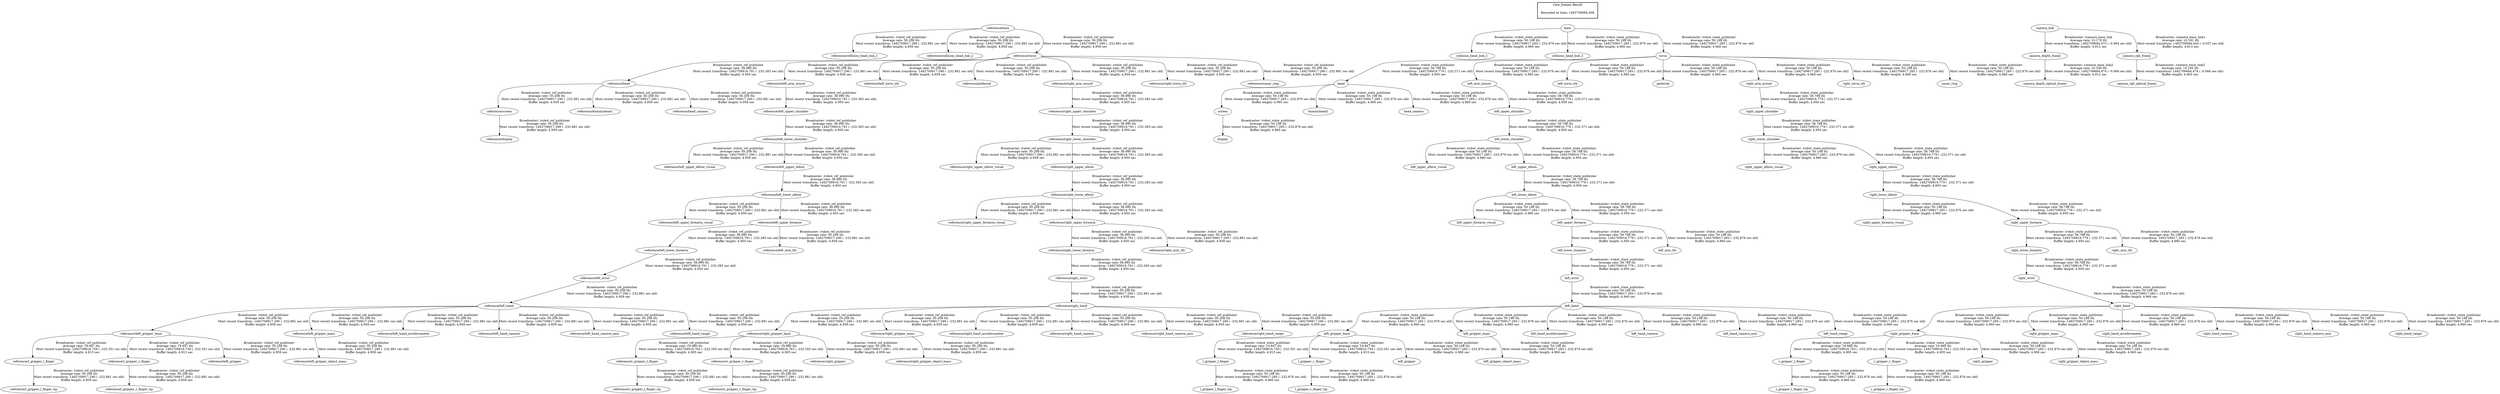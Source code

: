 digraph G {
"reference/base" -> "reference/collision_head_link_1"[label="Broadcaster: /robot_ref_publisher\nAverage rate: 50.208 Hz\nMost recent transform: 1492709917.290 ( -232.881 sec old)\nBuffer length: 4.959 sec\n"];
"reference/base" -> "reference/collision_head_link_2"[label="Broadcaster: /robot_ref_publisher\nAverage rate: 50.208 Hz\nMost recent transform: 1492709917.290 ( -232.881 sec old)\nBuffer length: 4.959 sec\n"];
"reference/screen" -> "reference/display"[label="Broadcaster: /robot_ref_publisher\nAverage rate: 50.208 Hz\nMost recent transform: 1492709917.290 ( -232.881 sec old)\nBuffer length: 4.959 sec\n"];
"reference/head" -> "reference/screen"[label="Broadcaster: /robot_ref_publisher\nAverage rate: 50.208 Hz\nMost recent transform: 1492709917.290 ( -232.881 sec old)\nBuffer length: 4.959 sec\n"];
"reference/head" -> "reference/dummyhead1"[label="Broadcaster: /robot_ref_publisher\nAverage rate: 50.208 Hz\nMost recent transform: 1492709917.290 ( -232.881 sec old)\nBuffer length: 4.959 sec\n"];
"reference/torso" -> "reference/head"[label="Broadcaster: /robot_ref_publisher\nAverage rate: 38.990 Hz\nMost recent transform: 1492709916.791 ( -232.383 sec old)\nBuffer length: 4.950 sec\n"];
"reference/head" -> "reference/head_camera"[label="Broadcaster: /robot_ref_publisher\nAverage rate: 50.208 Hz\nMost recent transform: 1492709917.290 ( -232.881 sec old)\nBuffer length: 4.959 sec\n"];
"reference/l_gripper_l_finger" -> "reference/l_gripper_l_finger_tip"[label="Broadcaster: /robot_ref_publisher\nAverage rate: 50.208 Hz\nMost recent transform: 1492709917.290 ( -232.881 sec old)\nBuffer length: 4.959 sec\n"];
"reference/left_gripper_base" -> "reference/l_gripper_l_finger"[label="Broadcaster: /robot_ref_publisher\nAverage rate: 19.947 Hz\nMost recent transform: 1492709916.759 ( -232.351 sec old)\nBuffer length: 4.913 sec\n"];
"reference/l_gripper_r_finger" -> "reference/l_gripper_r_finger_tip"[label="Broadcaster: /robot_ref_publisher\nAverage rate: 50.208 Hz\nMost recent transform: 1492709917.290 ( -232.881 sec old)\nBuffer length: 4.959 sec\n"];
"reference/left_gripper_base" -> "reference/l_gripper_r_finger"[label="Broadcaster: /robot_ref_publisher\nAverage rate: 19.947 Hz\nMost recent transform: 1492709916.759 ( -232.351 sec old)\nBuffer length: 4.913 sec\n"];
"reference/left_lower_shoulder" -> "reference/left_upper_elbow_visual"[label="Broadcaster: /robot_ref_publisher\nAverage rate: 50.208 Hz\nMost recent transform: 1492709917.290 ( -232.881 sec old)\nBuffer length: 4.959 sec\n"];
"reference/left_upper_shoulder" -> "reference/left_lower_shoulder"[label="Broadcaster: /robot_ref_publisher\nAverage rate: 38.990 Hz\nMost recent transform: 1492709916.791 ( -232.383 sec old)\nBuffer length: 4.950 sec\n"];
"reference/left_gripper_base" -> "reference/left_gripper"[label="Broadcaster: /robot_ref_publisher\nAverage rate: 50.208 Hz\nMost recent transform: 1492709917.290 ( -232.881 sec old)\nBuffer length: 4.959 sec\n"];
"reference/left_hand" -> "reference/left_gripper_base"[label="Broadcaster: /robot_ref_publisher\nAverage rate: 50.208 Hz\nMost recent transform: 1492709917.290 ( -232.881 sec old)\nBuffer length: 4.959 sec\n"];
"reference/left_wrist" -> "reference/left_hand"[label="Broadcaster: /robot_ref_publisher\nAverage rate: 50.208 Hz\nMost recent transform: 1492709917.290 ( -232.881 sec old)\nBuffer length: 4.959 sec\n"];
"reference/left_hand" -> "reference/left_gripper_mass"[label="Broadcaster: /robot_ref_publisher\nAverage rate: 50.208 Hz\nMost recent transform: 1492709917.290 ( -232.881 sec old)\nBuffer length: 4.959 sec\n"];
"reference/left_gripper_mass" -> "reference/left_gripper_object_mass"[label="Broadcaster: /robot_ref_publisher\nAverage rate: 50.208 Hz\nMost recent transform: 1492709917.290 ( -232.881 sec old)\nBuffer length: 4.959 sec\n"];
"reference/left_lower_forearm" -> "reference/left_wrist"[label="Broadcaster: /robot_ref_publisher\nAverage rate: 38.990 Hz\nMost recent transform: 1492709916.791 ( -232.383 sec old)\nBuffer length: 4.950 sec\n"];
"reference/left_hand" -> "reference/left_hand_accelerometer"[label="Broadcaster: /robot_ref_publisher\nAverage rate: 50.208 Hz\nMost recent transform: 1492709917.290 ( -232.881 sec old)\nBuffer length: 4.959 sec\n"];
"reference/left_hand" -> "reference/left_hand_camera"[label="Broadcaster: /robot_ref_publisher\nAverage rate: 50.208 Hz\nMost recent transform: 1492709917.290 ( -232.881 sec old)\nBuffer length: 4.959 sec\n"];
"reference/left_hand" -> "reference/left_hand_camera_axis"[label="Broadcaster: /robot_ref_publisher\nAverage rate: 50.208 Hz\nMost recent transform: 1492709917.290 ( -232.881 sec old)\nBuffer length: 4.959 sec\n"];
"reference/left_hand" -> "reference/left_hand_range"[label="Broadcaster: /robot_ref_publisher\nAverage rate: 50.208 Hz\nMost recent transform: 1492709917.290 ( -232.881 sec old)\nBuffer length: 4.959 sec\n"];
"reference/torso" -> "reference/left_arm_mount"[label="Broadcaster: /robot_ref_publisher\nAverage rate: 50.208 Hz\nMost recent transform: 1492709917.290 ( -232.881 sec old)\nBuffer length: 4.959 sec\n"];
"reference/base" -> "reference/torso"[label="Broadcaster: /robot_ref_publisher\nAverage rate: 50.208 Hz\nMost recent transform: 1492709917.290 ( -232.881 sec old)\nBuffer length: 4.959 sec\n"];
"reference/torso" -> "reference/left_torso_itb"[label="Broadcaster: /robot_ref_publisher\nAverage rate: 50.208 Hz\nMost recent transform: 1492709917.290 ( -232.881 sec old)\nBuffer length: 4.959 sec\n"];
"reference/left_lower_elbow" -> "reference/left_upper_forearm_visual"[label="Broadcaster: /robot_ref_publisher\nAverage rate: 50.208 Hz\nMost recent transform: 1492709917.290 ( -232.881 sec old)\nBuffer length: 4.959 sec\n"];
"reference/left_upper_elbow" -> "reference/left_lower_elbow"[label="Broadcaster: /robot_ref_publisher\nAverage rate: 38.990 Hz\nMost recent transform: 1492709916.791 ( -232.383 sec old)\nBuffer length: 4.950 sec\n"];
"reference/left_upper_forearm" -> "reference/left_arm_itb"[label="Broadcaster: /robot_ref_publisher\nAverage rate: 50.208 Hz\nMost recent transform: 1492709917.290 ( -232.881 sec old)\nBuffer length: 4.959 sec\n"];
"reference/left_lower_elbow" -> "reference/left_upper_forearm"[label="Broadcaster: /robot_ref_publisher\nAverage rate: 38.990 Hz\nMost recent transform: 1492709916.791 ( -232.383 sec old)\nBuffer length: 4.950 sec\n"];
"reference/torso" -> "reference/pedestal"[label="Broadcaster: /robot_ref_publisher\nAverage rate: 50.208 Hz\nMost recent transform: 1492709917.290 ( -232.881 sec old)\nBuffer length: 4.959 sec\n"];
"reference/r_gripper_l_finger" -> "reference/r_gripper_l_finger_tip"[label="Broadcaster: /robot_ref_publisher\nAverage rate: 50.208 Hz\nMost recent transform: 1492709917.290 ( -232.881 sec old)\nBuffer length: 4.959 sec\n"];
"reference/right_gripper_base" -> "reference/r_gripper_l_finger"[label="Broadcaster: /robot_ref_publisher\nAverage rate: 19.980 Hz\nMost recent transform: 1492709916.763 ( -232.355 sec old)\nBuffer length: 4.905 sec\n"];
"reference/r_gripper_r_finger" -> "reference/r_gripper_r_finger_tip"[label="Broadcaster: /robot_ref_publisher\nAverage rate: 50.208 Hz\nMost recent transform: 1492709917.290 ( -232.881 sec old)\nBuffer length: 4.959 sec\n"];
"reference/right_gripper_base" -> "reference/r_gripper_r_finger"[label="Broadcaster: /robot_ref_publisher\nAverage rate: 19.980 Hz\nMost recent transform: 1492709916.763 ( -232.355 sec old)\nBuffer length: 4.905 sec\n"];
"reference/right_lower_shoulder" -> "reference/right_upper_elbow_visual"[label="Broadcaster: /robot_ref_publisher\nAverage rate: 50.208 Hz\nMost recent transform: 1492709917.290 ( -232.881 sec old)\nBuffer length: 4.959 sec\n"];
"reference/right_upper_shoulder" -> "reference/right_lower_shoulder"[label="Broadcaster: /robot_ref_publisher\nAverage rate: 38.990 Hz\nMost recent transform: 1492709916.791 ( -232.383 sec old)\nBuffer length: 4.950 sec\n"];
"reference/right_gripper_base" -> "reference/right_gripper"[label="Broadcaster: /robot_ref_publisher\nAverage rate: 50.208 Hz\nMost recent transform: 1492709917.290 ( -232.881 sec old)\nBuffer length: 4.959 sec\n"];
"reference/right_hand" -> "reference/right_gripper_base"[label="Broadcaster: /robot_ref_publisher\nAverage rate: 50.208 Hz\nMost recent transform: 1492709917.290 ( -232.881 sec old)\nBuffer length: 4.959 sec\n"];
"reference/right_wrist" -> "reference/right_hand"[label="Broadcaster: /robot_ref_publisher\nAverage rate: 50.208 Hz\nMost recent transform: 1492709917.290 ( -232.881 sec old)\nBuffer length: 4.959 sec\n"];
"reference/right_hand" -> "reference/right_gripper_mass"[label="Broadcaster: /robot_ref_publisher\nAverage rate: 50.208 Hz\nMost recent transform: 1492709917.290 ( -232.881 sec old)\nBuffer length: 4.959 sec\n"];
"reference/right_gripper_mass" -> "reference/right_gripper_object_mass"[label="Broadcaster: /robot_ref_publisher\nAverage rate: 50.208 Hz\nMost recent transform: 1492709917.290 ( -232.881 sec old)\nBuffer length: 4.959 sec\n"];
"reference/right_lower_forearm" -> "reference/right_wrist"[label="Broadcaster: /robot_ref_publisher\nAverage rate: 38.990 Hz\nMost recent transform: 1492709916.791 ( -232.383 sec old)\nBuffer length: 4.950 sec\n"];
"reference/right_hand" -> "reference/right_hand_accelerometer"[label="Broadcaster: /robot_ref_publisher\nAverage rate: 50.208 Hz\nMost recent transform: 1492709917.290 ( -232.881 sec old)\nBuffer length: 4.959 sec\n"];
"reference/right_hand" -> "reference/right_hand_camera"[label="Broadcaster: /robot_ref_publisher\nAverage rate: 50.208 Hz\nMost recent transform: 1492709917.290 ( -232.881 sec old)\nBuffer length: 4.959 sec\n"];
"reference/right_hand" -> "reference/right_hand_camera_axis"[label="Broadcaster: /robot_ref_publisher\nAverage rate: 50.208 Hz\nMost recent transform: 1492709917.290 ( -232.881 sec old)\nBuffer length: 4.959 sec\n"];
"reference/right_hand" -> "reference/right_hand_range"[label="Broadcaster: /robot_ref_publisher\nAverage rate: 50.208 Hz\nMost recent transform: 1492709917.290 ( -232.881 sec old)\nBuffer length: 4.959 sec\n"];
"reference/torso" -> "reference/right_arm_mount"[label="Broadcaster: /robot_ref_publisher\nAverage rate: 50.208 Hz\nMost recent transform: 1492709917.290 ( -232.881 sec old)\nBuffer length: 4.959 sec\n"];
"reference/torso" -> "reference/right_torso_itb"[label="Broadcaster: /robot_ref_publisher\nAverage rate: 50.208 Hz\nMost recent transform: 1492709917.290 ( -232.881 sec old)\nBuffer length: 4.959 sec\n"];
"reference/right_lower_elbow" -> "reference/right_upper_forearm_visual"[label="Broadcaster: /robot_ref_publisher\nAverage rate: 50.208 Hz\nMost recent transform: 1492709917.290 ( -232.881 sec old)\nBuffer length: 4.959 sec\n"];
"reference/right_upper_elbow" -> "reference/right_lower_elbow"[label="Broadcaster: /robot_ref_publisher\nAverage rate: 38.990 Hz\nMost recent transform: 1492709916.791 ( -232.383 sec old)\nBuffer length: 4.950 sec\n"];
"reference/right_upper_forearm" -> "reference/right_arm_itb"[label="Broadcaster: /robot_ref_publisher\nAverage rate: 50.208 Hz\nMost recent transform: 1492709917.290 ( -232.881 sec old)\nBuffer length: 4.959 sec\n"];
"reference/right_lower_elbow" -> "reference/right_upper_forearm"[label="Broadcaster: /robot_ref_publisher\nAverage rate: 38.990 Hz\nMost recent transform: 1492709916.791 ( -232.383 sec old)\nBuffer length: 4.950 sec\n"];
"reference/torso" -> "reference/sonar_ring"[label="Broadcaster: /robot_ref_publisher\nAverage rate: 50.208 Hz\nMost recent transform: 1492709917.290 ( -232.881 sec old)\nBuffer length: 4.959 sec\n"];
"base" -> "collision_head_link_1"[label="Broadcaster: /robot_state_publisher\nAverage rate: 50.198 Hz\nMost recent transform: 1492709917.285 ( -232.876 sec old)\nBuffer length: 4.960 sec\n"];
"base" -> "collision_head_link_2"[label="Broadcaster: /robot_state_publisher\nAverage rate: 50.198 Hz\nMost recent transform: 1492709917.285 ( -232.876 sec old)\nBuffer length: 4.960 sec\n"];
"screen" -> "display"[label="Broadcaster: /robot_state_publisher\nAverage rate: 50.198 Hz\nMost recent transform: 1492709917.285 ( -232.876 sec old)\nBuffer length: 4.960 sec\n"];
"head" -> "screen"[label="Broadcaster: /robot_state_publisher\nAverage rate: 50.198 Hz\nMost recent transform: 1492709917.285 ( -232.876 sec old)\nBuffer length: 4.960 sec\n"];
"head" -> "dummyhead1"[label="Broadcaster: /robot_state_publisher\nAverage rate: 50.198 Hz\nMost recent transform: 1492709917.285 ( -232.876 sec old)\nBuffer length: 4.960 sec\n"];
"torso" -> "head"[label="Broadcaster: /robot_state_publisher\nAverage rate: 38.788 Hz\nMost recent transform: 1492709916.779 ( -232.371 sec old)\nBuffer length: 4.950 sec\n"];
"head" -> "head_camera"[label="Broadcaster: /robot_state_publisher\nAverage rate: 50.198 Hz\nMost recent transform: 1492709917.285 ( -232.876 sec old)\nBuffer length: 4.960 sec\n"];
"l_gripper_l_finger" -> "l_gripper_l_finger_tip"[label="Broadcaster: /robot_state_publisher\nAverage rate: 50.198 Hz\nMost recent transform: 1492709917.285 ( -232.876 sec old)\nBuffer length: 4.960 sec\n"];
"left_gripper_base" -> "l_gripper_l_finger"[label="Broadcaster: /robot_state_publisher\nAverage rate: 19.947 Hz\nMost recent transform: 1492709916.759 ( -232.351 sec old)\nBuffer length: 4.913 sec\n"];
"l_gripper_r_finger" -> "l_gripper_r_finger_tip"[label="Broadcaster: /robot_state_publisher\nAverage rate: 50.198 Hz\nMost recent transform: 1492709917.285 ( -232.876 sec old)\nBuffer length: 4.960 sec\n"];
"left_gripper_base" -> "l_gripper_r_finger"[label="Broadcaster: /robot_state_publisher\nAverage rate: 19.947 Hz\nMost recent transform: 1492709916.759 ( -232.351 sec old)\nBuffer length: 4.913 sec\n"];
"left_lower_shoulder" -> "left_upper_elbow_visual"[label="Broadcaster: /robot_state_publisher\nAverage rate: 50.198 Hz\nMost recent transform: 1492709917.285 ( -232.876 sec old)\nBuffer length: 4.960 sec\n"];
"left_upper_shoulder" -> "left_lower_shoulder"[label="Broadcaster: /robot_state_publisher\nAverage rate: 38.788 Hz\nMost recent transform: 1492709916.779 ( -232.371 sec old)\nBuffer length: 4.950 sec\n"];
"left_gripper_base" -> "left_gripper"[label="Broadcaster: /robot_state_publisher\nAverage rate: 50.198 Hz\nMost recent transform: 1492709917.285 ( -232.876 sec old)\nBuffer length: 4.960 sec\n"];
"left_hand" -> "left_gripper_base"[label="Broadcaster: /robot_state_publisher\nAverage rate: 50.198 Hz\nMost recent transform: 1492709917.285 ( -232.876 sec old)\nBuffer length: 4.960 sec\n"];
"left_wrist" -> "left_hand"[label="Broadcaster: /robot_state_publisher\nAverage rate: 50.198 Hz\nMost recent transform: 1492709917.285 ( -232.876 sec old)\nBuffer length: 4.960 sec\n"];
"left_hand" -> "left_gripper_mass"[label="Broadcaster: /robot_state_publisher\nAverage rate: 50.198 Hz\nMost recent transform: 1492709917.285 ( -232.876 sec old)\nBuffer length: 4.960 sec\n"];
"left_gripper_mass" -> "left_gripper_object_mass"[label="Broadcaster: /robot_state_publisher\nAverage rate: 50.198 Hz\nMost recent transform: 1492709917.285 ( -232.876 sec old)\nBuffer length: 4.960 sec\n"];
"left_lower_forearm" -> "left_wrist"[label="Broadcaster: /robot_state_publisher\nAverage rate: 38.788 Hz\nMost recent transform: 1492709916.779 ( -232.371 sec old)\nBuffer length: 4.950 sec\n"];
"left_hand" -> "left_hand_accelerometer"[label="Broadcaster: /robot_state_publisher\nAverage rate: 50.198 Hz\nMost recent transform: 1492709917.285 ( -232.876 sec old)\nBuffer length: 4.960 sec\n"];
"left_hand" -> "left_hand_camera"[label="Broadcaster: /robot_state_publisher\nAverage rate: 50.198 Hz\nMost recent transform: 1492709917.285 ( -232.876 sec old)\nBuffer length: 4.960 sec\n"];
"left_hand" -> "left_hand_camera_axis"[label="Broadcaster: /robot_state_publisher\nAverage rate: 50.198 Hz\nMost recent transform: 1492709917.285 ( -232.876 sec old)\nBuffer length: 4.960 sec\n"];
"left_hand" -> "left_hand_range"[label="Broadcaster: /robot_state_publisher\nAverage rate: 50.198 Hz\nMost recent transform: 1492709917.285 ( -232.876 sec old)\nBuffer length: 4.960 sec\n"];
"torso" -> "left_arm_mount"[label="Broadcaster: /robot_state_publisher\nAverage rate: 50.198 Hz\nMost recent transform: 1492709917.285 ( -232.876 sec old)\nBuffer length: 4.960 sec\n"];
"base" -> "torso"[label="Broadcaster: /robot_state_publisher\nAverage rate: 50.198 Hz\nMost recent transform: 1492709917.285 ( -232.876 sec old)\nBuffer length: 4.960 sec\n"];
"torso" -> "left_torso_itb"[label="Broadcaster: /robot_state_publisher\nAverage rate: 50.198 Hz\nMost recent transform: 1492709917.285 ( -232.876 sec old)\nBuffer length: 4.960 sec\n"];
"left_lower_elbow" -> "left_upper_forearm_visual"[label="Broadcaster: /robot_state_publisher\nAverage rate: 50.198 Hz\nMost recent transform: 1492709917.285 ( -232.876 sec old)\nBuffer length: 4.960 sec\n"];
"left_upper_elbow" -> "left_lower_elbow"[label="Broadcaster: /robot_state_publisher\nAverage rate: 38.788 Hz\nMost recent transform: 1492709916.779 ( -232.371 sec old)\nBuffer length: 4.950 sec\n"];
"left_upper_forearm" -> "left_arm_itb"[label="Broadcaster: /robot_state_publisher\nAverage rate: 50.198 Hz\nMost recent transform: 1492709917.285 ( -232.876 sec old)\nBuffer length: 4.960 sec\n"];
"left_lower_elbow" -> "left_upper_forearm"[label="Broadcaster: /robot_state_publisher\nAverage rate: 38.788 Hz\nMost recent transform: 1492709916.779 ( -232.371 sec old)\nBuffer length: 4.950 sec\n"];
"torso" -> "pedestal"[label="Broadcaster: /robot_state_publisher\nAverage rate: 50.198 Hz\nMost recent transform: 1492709917.285 ( -232.876 sec old)\nBuffer length: 4.960 sec\n"];
"r_gripper_l_finger" -> "r_gripper_l_finger_tip"[label="Broadcaster: /robot_state_publisher\nAverage rate: 50.198 Hz\nMost recent transform: 1492709917.285 ( -232.876 sec old)\nBuffer length: 4.960 sec\n"];
"right_gripper_base" -> "r_gripper_l_finger"[label="Broadcaster: /robot_state_publisher\nAverage rate: 19.980 Hz\nMost recent transform: 1492709916.763 ( -232.355 sec old)\nBuffer length: 4.905 sec\n"];
"r_gripper_r_finger" -> "r_gripper_r_finger_tip"[label="Broadcaster: /robot_state_publisher\nAverage rate: 50.198 Hz\nMost recent transform: 1492709917.285 ( -232.876 sec old)\nBuffer length: 4.960 sec\n"];
"right_gripper_base" -> "r_gripper_r_finger"[label="Broadcaster: /robot_state_publisher\nAverage rate: 19.980 Hz\nMost recent transform: 1492709916.763 ( -232.355 sec old)\nBuffer length: 4.905 sec\n"];
"right_lower_shoulder" -> "right_upper_elbow_visual"[label="Broadcaster: /robot_state_publisher\nAverage rate: 50.198 Hz\nMost recent transform: 1492709917.285 ( -232.876 sec old)\nBuffer length: 4.960 sec\n"];
"right_upper_shoulder" -> "right_lower_shoulder"[label="Broadcaster: /robot_state_publisher\nAverage rate: 38.788 Hz\nMost recent transform: 1492709916.779 ( -232.371 sec old)\nBuffer length: 4.950 sec\n"];
"right_gripper_base" -> "right_gripper"[label="Broadcaster: /robot_state_publisher\nAverage rate: 50.198 Hz\nMost recent transform: 1492709917.285 ( -232.876 sec old)\nBuffer length: 4.960 sec\n"];
"right_hand" -> "right_gripper_base"[label="Broadcaster: /robot_state_publisher\nAverage rate: 50.198 Hz\nMost recent transform: 1492709917.285 ( -232.876 sec old)\nBuffer length: 4.960 sec\n"];
"right_wrist" -> "right_hand"[label="Broadcaster: /robot_state_publisher\nAverage rate: 50.198 Hz\nMost recent transform: 1492709917.285 ( -232.876 sec old)\nBuffer length: 4.960 sec\n"];
"right_hand" -> "right_gripper_mass"[label="Broadcaster: /robot_state_publisher\nAverage rate: 50.198 Hz\nMost recent transform: 1492709917.285 ( -232.876 sec old)\nBuffer length: 4.960 sec\n"];
"right_gripper_mass" -> "right_gripper_object_mass"[label="Broadcaster: /robot_state_publisher\nAverage rate: 50.198 Hz\nMost recent transform: 1492709917.285 ( -232.876 sec old)\nBuffer length: 4.960 sec\n"];
"right_lower_forearm" -> "right_wrist"[label="Broadcaster: /robot_state_publisher\nAverage rate: 38.788 Hz\nMost recent transform: 1492709916.779 ( -232.371 sec old)\nBuffer length: 4.950 sec\n"];
"right_hand" -> "right_hand_accelerometer"[label="Broadcaster: /robot_state_publisher\nAverage rate: 50.198 Hz\nMost recent transform: 1492709917.285 ( -232.876 sec old)\nBuffer length: 4.960 sec\n"];
"right_hand" -> "right_hand_camera"[label="Broadcaster: /robot_state_publisher\nAverage rate: 50.198 Hz\nMost recent transform: 1492709917.285 ( -232.876 sec old)\nBuffer length: 4.960 sec\n"];
"right_hand" -> "right_hand_camera_axis"[label="Broadcaster: /robot_state_publisher\nAverage rate: 50.198 Hz\nMost recent transform: 1492709917.285 ( -232.876 sec old)\nBuffer length: 4.960 sec\n"];
"right_hand" -> "right_hand_range"[label="Broadcaster: /robot_state_publisher\nAverage rate: 50.198 Hz\nMost recent transform: 1492709917.285 ( -232.876 sec old)\nBuffer length: 4.960 sec\n"];
"torso" -> "right_arm_mount"[label="Broadcaster: /robot_state_publisher\nAverage rate: 50.198 Hz\nMost recent transform: 1492709917.285 ( -232.876 sec old)\nBuffer length: 4.960 sec\n"];
"torso" -> "right_torso_itb"[label="Broadcaster: /robot_state_publisher\nAverage rate: 50.198 Hz\nMost recent transform: 1492709917.285 ( -232.876 sec old)\nBuffer length: 4.960 sec\n"];
"right_lower_elbow" -> "right_upper_forearm_visual"[label="Broadcaster: /robot_state_publisher\nAverage rate: 50.198 Hz\nMost recent transform: 1492709917.285 ( -232.876 sec old)\nBuffer length: 4.960 sec\n"];
"right_upper_elbow" -> "right_lower_elbow"[label="Broadcaster: /robot_state_publisher\nAverage rate: 38.788 Hz\nMost recent transform: 1492709916.779 ( -232.371 sec old)\nBuffer length: 4.950 sec\n"];
"right_upper_forearm" -> "right_arm_itb"[label="Broadcaster: /robot_state_publisher\nAverage rate: 50.198 Hz\nMost recent transform: 1492709917.285 ( -232.876 sec old)\nBuffer length: 4.960 sec\n"];
"right_lower_elbow" -> "right_upper_forearm"[label="Broadcaster: /robot_state_publisher\nAverage rate: 38.788 Hz\nMost recent transform: 1492709916.779 ( -232.371 sec old)\nBuffer length: 4.950 sec\n"];
"torso" -> "sonar_ring"[label="Broadcaster: /robot_state_publisher\nAverage rate: 50.198 Hz\nMost recent transform: 1492709917.285 ( -232.876 sec old)\nBuffer length: 4.960 sec\n"];
"left_lower_shoulder" -> "left_upper_elbow"[label="Broadcaster: /robot_state_publisher\nAverage rate: 38.788 Hz\nMost recent transform: 1492709916.779 ( -232.371 sec old)\nBuffer length: 4.950 sec\n"];
"left_arm_mount" -> "left_upper_shoulder"[label="Broadcaster: /robot_state_publisher\nAverage rate: 38.788 Hz\nMost recent transform: 1492709916.779 ( -232.371 sec old)\nBuffer length: 4.950 sec\n"];
"left_upper_forearm" -> "left_lower_forearm"[label="Broadcaster: /robot_state_publisher\nAverage rate: 38.788 Hz\nMost recent transform: 1492709916.779 ( -232.371 sec old)\nBuffer length: 4.950 sec\n"];
"right_lower_shoulder" -> "right_upper_elbow"[label="Broadcaster: /robot_state_publisher\nAverage rate: 38.788 Hz\nMost recent transform: 1492709916.779 ( -232.371 sec old)\nBuffer length: 4.950 sec\n"];
"right_arm_mount" -> "right_upper_shoulder"[label="Broadcaster: /robot_state_publisher\nAverage rate: 38.788 Hz\nMost recent transform: 1492709916.779 ( -232.371 sec old)\nBuffer length: 4.950 sec\n"];
"right_upper_forearm" -> "right_lower_forearm"[label="Broadcaster: /robot_state_publisher\nAverage rate: 38.788 Hz\nMost recent transform: 1492709916.779 ( -232.371 sec old)\nBuffer length: 4.950 sec\n"];
"reference/left_lower_shoulder" -> "reference/left_upper_elbow"[label="Broadcaster: /robot_ref_publisher\nAverage rate: 38.990 Hz\nMost recent transform: 1492709916.791 ( -232.383 sec old)\nBuffer length: 4.950 sec\n"];
"reference/left_arm_mount" -> "reference/left_upper_shoulder"[label="Broadcaster: /robot_ref_publisher\nAverage rate: 38.990 Hz\nMost recent transform: 1492709916.791 ( -232.383 sec old)\nBuffer length: 4.950 sec\n"];
"reference/left_upper_forearm" -> "reference/left_lower_forearm"[label="Broadcaster: /robot_ref_publisher\nAverage rate: 38.990 Hz\nMost recent transform: 1492709916.791 ( -232.383 sec old)\nBuffer length: 4.950 sec\n"];
"reference/right_lower_shoulder" -> "reference/right_upper_elbow"[label="Broadcaster: /robot_ref_publisher\nAverage rate: 38.990 Hz\nMost recent transform: 1492709916.791 ( -232.383 sec old)\nBuffer length: 4.950 sec\n"];
"reference/right_arm_mount" -> "reference/right_upper_shoulder"[label="Broadcaster: /robot_ref_publisher\nAverage rate: 38.990 Hz\nMost recent transform: 1492709916.791 ( -232.383 sec old)\nBuffer length: 4.950 sec\n"];
"reference/right_upper_forearm" -> "reference/right_lower_forearm"[label="Broadcaster: /robot_ref_publisher\nAverage rate: 38.990 Hz\nMost recent transform: 1492709916.791 ( -232.383 sec old)\nBuffer length: 4.950 sec\n"];
"camera_depth_frame" -> "camera_depth_optical_frame"[label="Broadcaster: /camera_base_link2\nAverage rate: 10.180 Hz\nMost recent transform: 1492709684.474 ( -0.066 sec old)\nBuffer length: 4.912 sec\n"];
"camera_link" -> "camera_depth_frame"[label="Broadcaster: /camera_base_link\nAverage rate: 10.179 Hz\nMost recent transform: 1492709684.472 ( -0.064 sec old)\nBuffer length: 4.912 sec\n"];
"camera_rgb_frame" -> "camera_rgb_optical_frame"[label="Broadcaster: /camera_base_link3\nAverage rate: 10.195 Hz\nMost recent transform: 1492709684.474 ( -0.066 sec old)\nBuffer length: 4.905 sec\n"];
"camera_link" -> "camera_rgb_frame"[label="Broadcaster: /camera_base_link1\nAverage rate: 10.181 Hz\nMost recent transform: 1492709684.445 ( -0.037 sec old)\nBuffer length: 4.813 sec\n"];
edge [style=invis];
 subgraph cluster_legend { style=bold; color=black; label ="view_frames Result";
"Recorded at time: 1492709684.408"[ shape=plaintext ] ;
 }->"reference/base";
edge [style=invis];
 subgraph cluster_legend { style=bold; color=black; label ="view_frames Result";
"Recorded at time: 1492709684.408"[ shape=plaintext ] ;
 }->"base";
edge [style=invis];
 subgraph cluster_legend { style=bold; color=black; label ="view_frames Result";
"Recorded at time: 1492709684.408"[ shape=plaintext ] ;
 }->"camera_link";
}